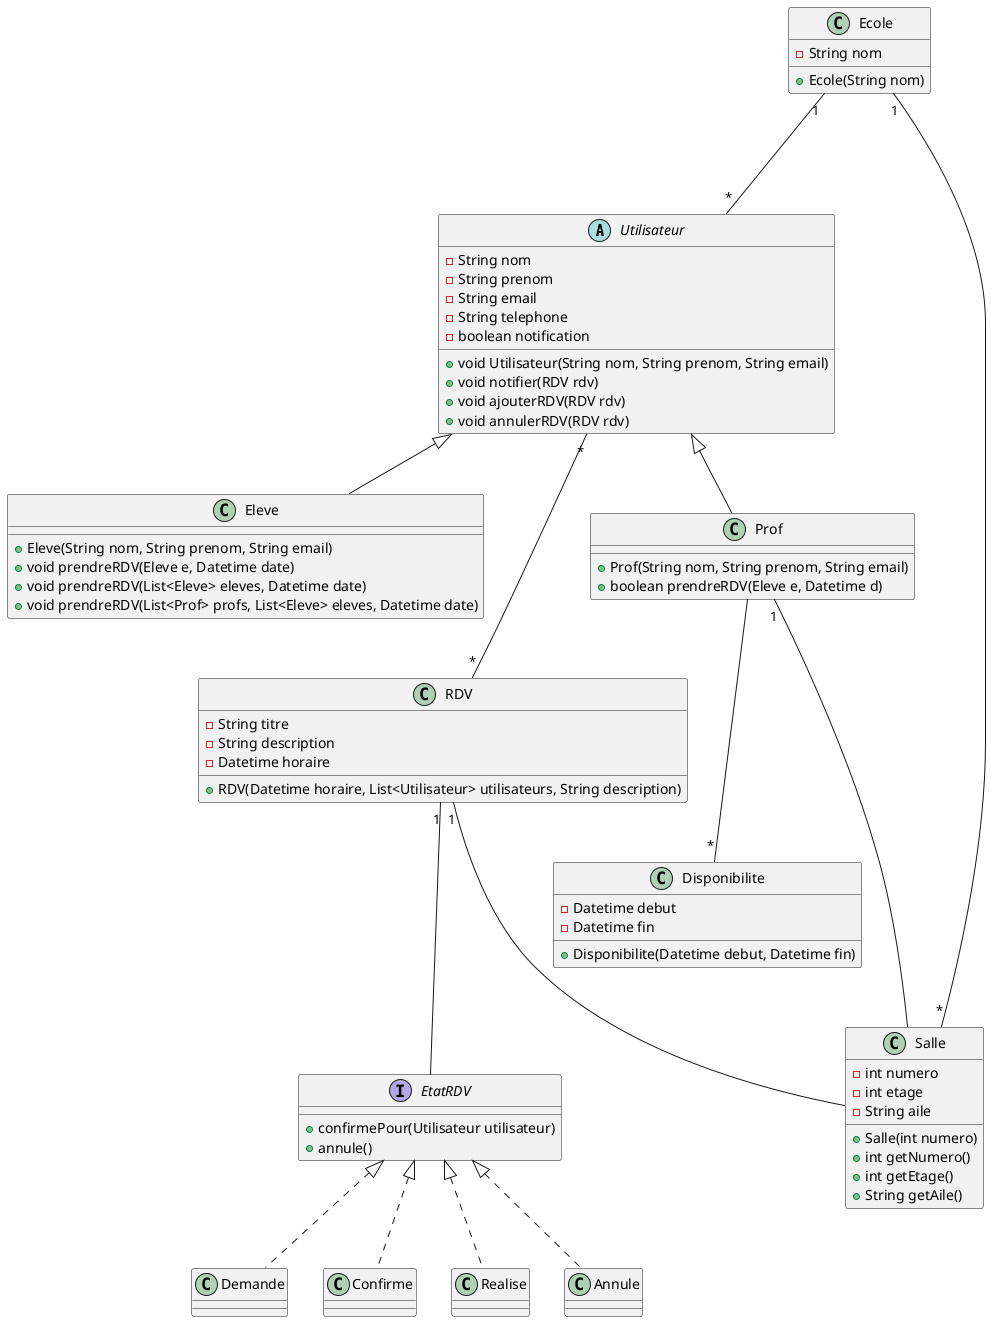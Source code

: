 @startuml Diagramme de classe

abstract class Utilisateur {
    - String nom
    - String prenom
    - String email
    - String telephone
    - boolean notification
    
    + void Utilisateur(String nom, String prenom, String email)
    + void notifier(RDV rdv)
    + void ajouterRDV(RDV rdv)
    + void annulerRDV(RDV rdv)
}

class Prof {
    + Prof(String nom, String prenom, String email)
    + boolean prendreRDV(Eleve e, Datetime d)
}

class Eleve {
    + Eleve(String nom, String prenom, String email)
    + void prendreRDV(Eleve e, Datetime date)
    + void prendreRDV(List<Eleve> eleves, Datetime date)
    + void prendreRDV(List<Prof> profs, List<Eleve> eleves, Datetime date)
}

class Disponibilite {
    - Datetime debut
    - Datetime fin

    + Disponibilite(Datetime debut, Datetime fin)
}

class RDV {
    - String titre
    - String description
    - Datetime horaire
    + RDV(Datetime horaire, List<Utilisateur> utilisateurs, String description)
}

Interface EtatRDV {
    + confirmePour(Utilisateur utilisateur)
    + annule()
}

class Demande {
}

class Confirme {
}

class Realise {
}

class Annule {
}


class Ecole {
    - String nom
    + Ecole(String nom)
}

class Salle {
    - int numero
    - int etage
    - String aile

    + Salle(int numero)
    + int getNumero()
    + int getEtage()
    + String getAile()
}


Utilisateur "*" --- "*" RDV
Ecole "1" --- "*" Utilisateur
Ecole "1" --- "*" Salle


EtatRDV <|.. Confirme
EtatRDV <|.. Annule
EtatRDV <|.. Realise
EtatRDV <|.. Demande

RDV "1" --- EtatRDV
RDV "1" --- Salle
Prof "1" --- Salle

Utilisateur  <|--  Prof
Utilisateur  <|--  Eleve
Prof --- "*" Disponibilite

@enduml